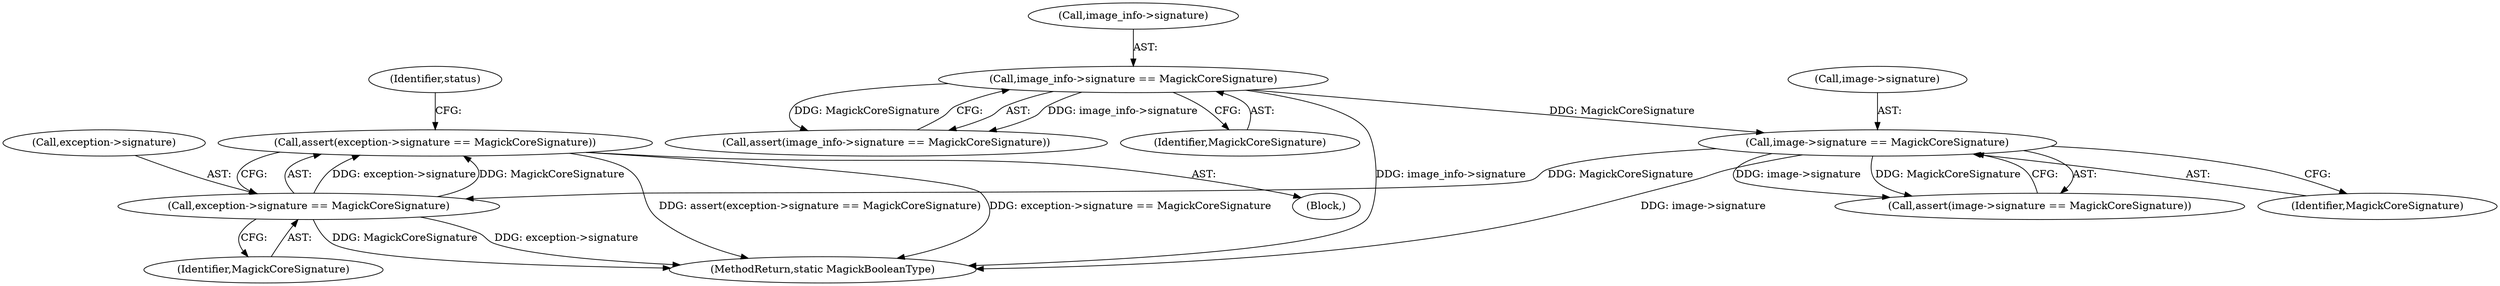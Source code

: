 digraph "0_ImageMagick_14e606db148d6ebcaae20f1e1d6d71903ca4a556@API" {
"1000164" [label="(Call,assert(exception->signature == MagickCoreSignature))"];
"1000165" [label="(Call,exception->signature == MagickCoreSignature)"];
"1000138" [label="(Call,image->signature == MagickCoreSignature)"];
"1000126" [label="(Call,image_info->signature == MagickCoreSignature)"];
"1000891" [label="(MethodReturn,static MagickBooleanType)"];
"1000169" [label="(Identifier,MagickCoreSignature)"];
"1000127" [label="(Call,image_info->signature)"];
"1000137" [label="(Call,assert(image->signature == MagickCoreSignature))"];
"1000171" [label="(Identifier,status)"];
"1000125" [label="(Call,assert(image_info->signature == MagickCoreSignature))"];
"1000130" [label="(Identifier,MagickCoreSignature)"];
"1000138" [label="(Call,image->signature == MagickCoreSignature)"];
"1000164" [label="(Call,assert(exception->signature == MagickCoreSignature))"];
"1000142" [label="(Identifier,MagickCoreSignature)"];
"1000165" [label="(Call,exception->signature == MagickCoreSignature)"];
"1000107" [label="(Block,)"];
"1000139" [label="(Call,image->signature)"];
"1000166" [label="(Call,exception->signature)"];
"1000126" [label="(Call,image_info->signature == MagickCoreSignature)"];
"1000164" -> "1000107"  [label="AST: "];
"1000164" -> "1000165"  [label="CFG: "];
"1000165" -> "1000164"  [label="AST: "];
"1000171" -> "1000164"  [label="CFG: "];
"1000164" -> "1000891"  [label="DDG: assert(exception->signature == MagickCoreSignature)"];
"1000164" -> "1000891"  [label="DDG: exception->signature == MagickCoreSignature"];
"1000165" -> "1000164"  [label="DDG: exception->signature"];
"1000165" -> "1000164"  [label="DDG: MagickCoreSignature"];
"1000165" -> "1000169"  [label="CFG: "];
"1000166" -> "1000165"  [label="AST: "];
"1000169" -> "1000165"  [label="AST: "];
"1000165" -> "1000891"  [label="DDG: MagickCoreSignature"];
"1000165" -> "1000891"  [label="DDG: exception->signature"];
"1000138" -> "1000165"  [label="DDG: MagickCoreSignature"];
"1000138" -> "1000137"  [label="AST: "];
"1000138" -> "1000142"  [label="CFG: "];
"1000139" -> "1000138"  [label="AST: "];
"1000142" -> "1000138"  [label="AST: "];
"1000137" -> "1000138"  [label="CFG: "];
"1000138" -> "1000891"  [label="DDG: image->signature"];
"1000138" -> "1000137"  [label="DDG: image->signature"];
"1000138" -> "1000137"  [label="DDG: MagickCoreSignature"];
"1000126" -> "1000138"  [label="DDG: MagickCoreSignature"];
"1000126" -> "1000125"  [label="AST: "];
"1000126" -> "1000130"  [label="CFG: "];
"1000127" -> "1000126"  [label="AST: "];
"1000130" -> "1000126"  [label="AST: "];
"1000125" -> "1000126"  [label="CFG: "];
"1000126" -> "1000891"  [label="DDG: image_info->signature"];
"1000126" -> "1000125"  [label="DDG: image_info->signature"];
"1000126" -> "1000125"  [label="DDG: MagickCoreSignature"];
}
